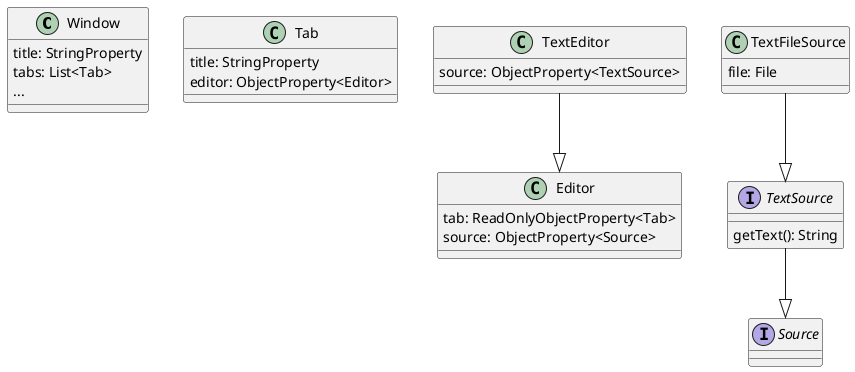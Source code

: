 @startuml
class Window {
    title: StringProperty
    tabs: List<Tab>
    ...
}

class Tab {
    title: StringProperty
    editor: ObjectProperty<Editor>
}

class Editor {
    tab: ReadOnlyObjectProperty<Tab>
    source: ObjectProperty<Source>
}

class TextEditor {
    source: ObjectProperty<TextSource>
}
TextEditor --|> Editor

interface Source 
interface TextSource {
    getText(): String
}
TextSource --|> Source

class TextFileSource {
    file: File
}
TextFileSource --|> TextSource
@enduml